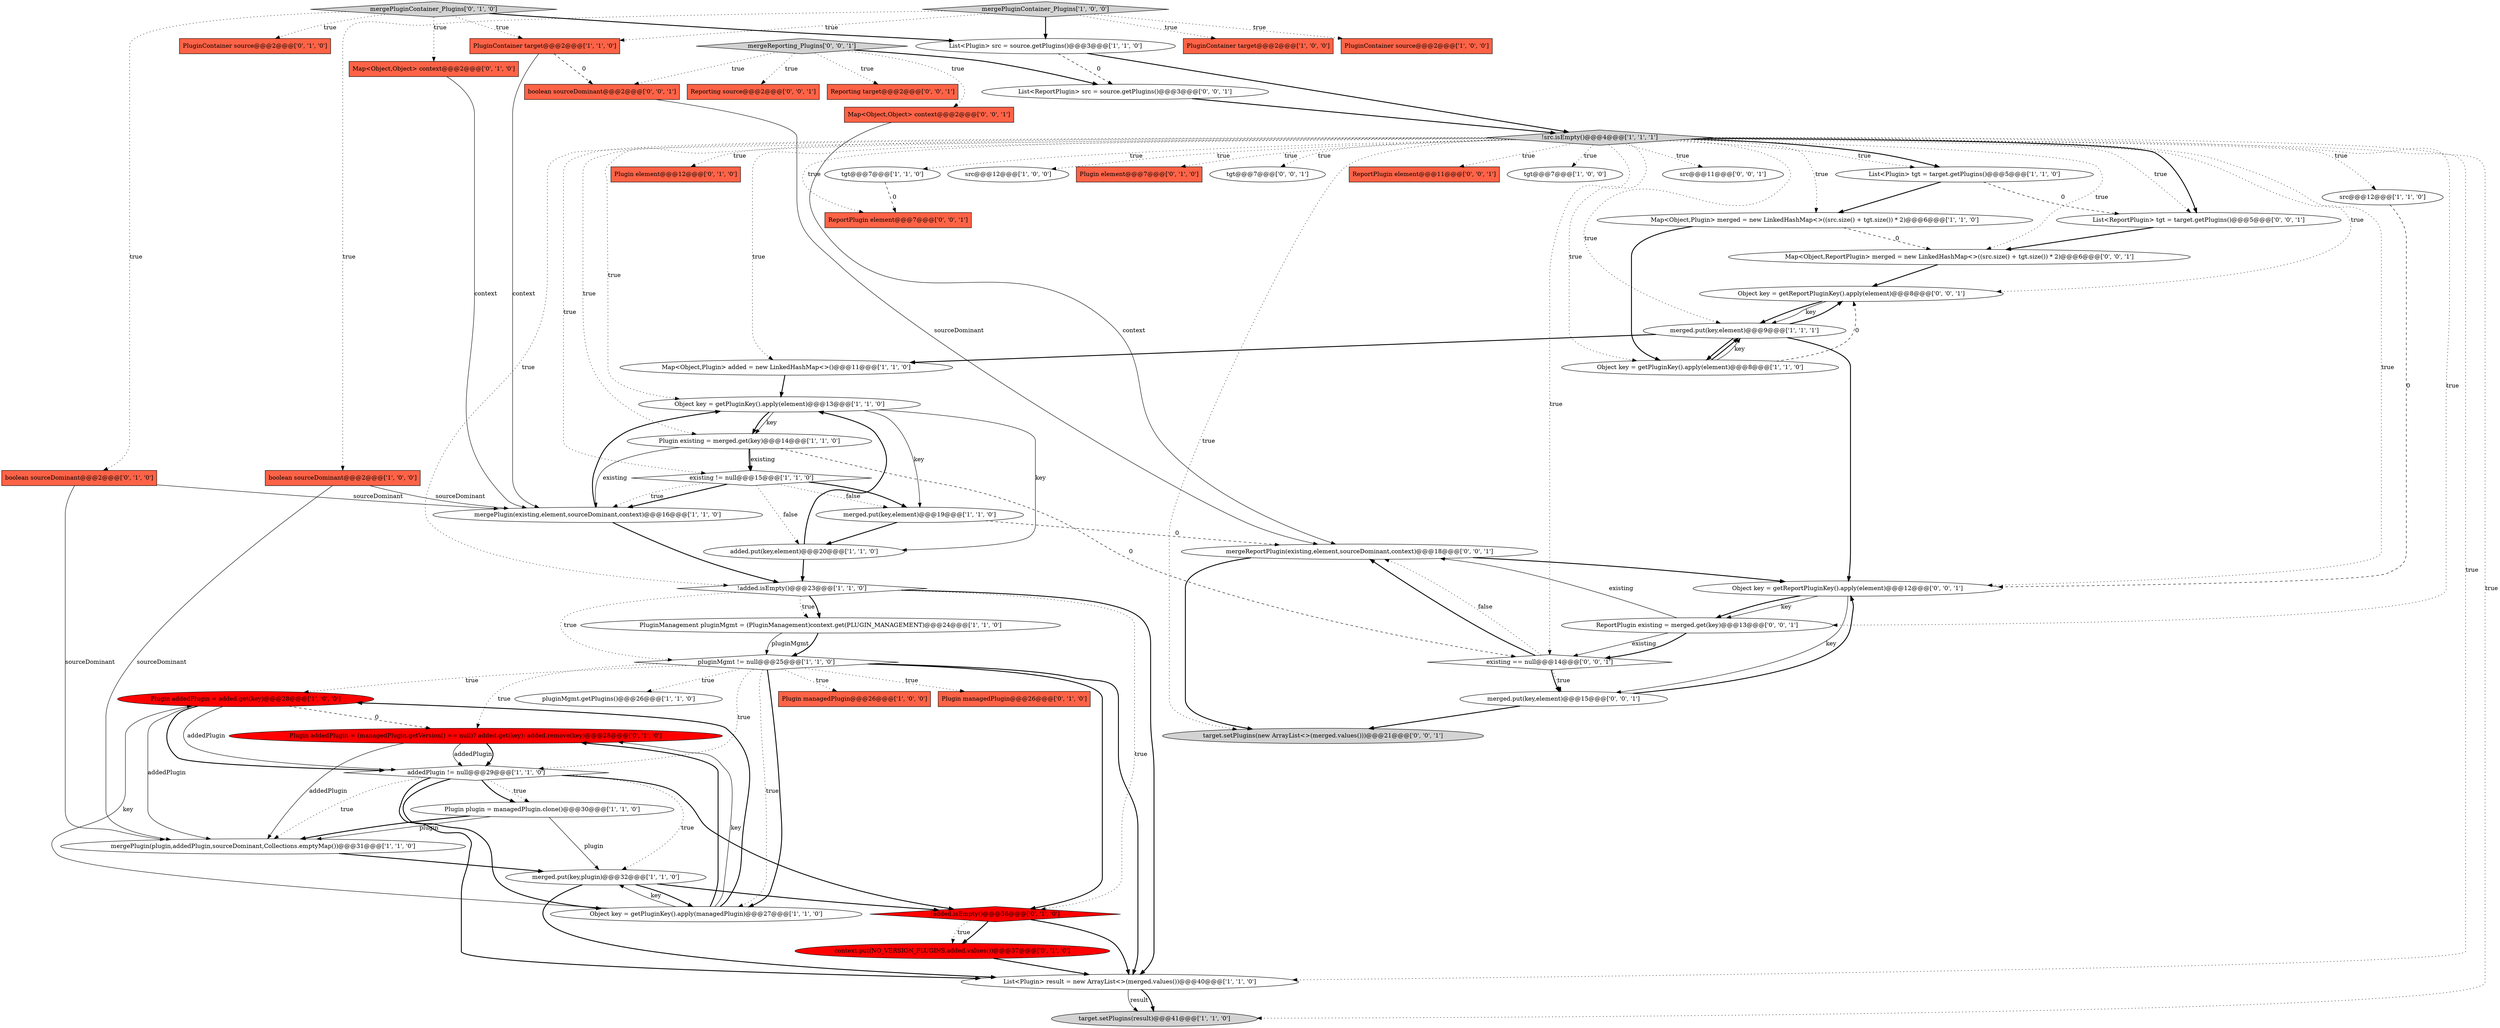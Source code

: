 digraph {
19 [style = filled, label = "src@@@12@@@['1', '0', '0']", fillcolor = white, shape = ellipse image = "AAA0AAABBB1BBB"];
5 [style = filled, label = "merged.put(key,plugin)@@@32@@@['1', '1', '0']", fillcolor = white, shape = ellipse image = "AAA0AAABBB1BBB"];
36 [style = filled, label = "Plugin element@@@7@@@['0', '1', '0']", fillcolor = tomato, shape = box image = "AAA0AAABBB2BBB"];
51 [style = filled, label = "tgt@@@7@@@['0', '0', '1']", fillcolor = white, shape = ellipse image = "AAA0AAABBB3BBB"];
1 [style = filled, label = "Map<Object,Plugin> merged = new LinkedHashMap<>((src.size() + tgt.size()) * 2)@@@6@@@['1', '1', '0']", fillcolor = white, shape = ellipse image = "AAA0AAABBB1BBB"];
25 [style = filled, label = "tgt@@@7@@@['1', '1', '0']", fillcolor = white, shape = ellipse image = "AAA0AAABBB1BBB"];
30 [style = filled, label = "src@@@12@@@['1', '1', '0']", fillcolor = white, shape = ellipse image = "AAA0AAABBB1BBB"];
48 [style = filled, label = "Map<Object,ReportPlugin> merged = new LinkedHashMap<>((src.size() + tgt.size()) * 2)@@@6@@@['0', '0', '1']", fillcolor = white, shape = ellipse image = "AAA0AAABBB3BBB"];
58 [style = filled, label = "Map<Object,Object> context@@@2@@@['0', '0', '1']", fillcolor = tomato, shape = box image = "AAA0AAABBB3BBB"];
10 [style = filled, label = "Plugin addedPlugin = added.get(key)@@@28@@@['1', '0', '0']", fillcolor = red, shape = ellipse image = "AAA1AAABBB1BBB"];
11 [style = filled, label = "PluginContainer target@@@2@@@['1', '0', '0']", fillcolor = tomato, shape = box image = "AAA0AAABBB1BBB"];
20 [style = filled, label = "!added.isEmpty()@@@23@@@['1', '1', '0']", fillcolor = white, shape = diamond image = "AAA0AAABBB1BBB"];
52 [style = filled, label = "List<ReportPlugin> src = source.getPlugins()@@@3@@@['0', '0', '1']", fillcolor = white, shape = ellipse image = "AAA0AAABBB3BBB"];
62 [style = filled, label = "ReportPlugin existing = merged.get(key)@@@13@@@['0', '0', '1']", fillcolor = white, shape = ellipse image = "AAA0AAABBB3BBB"];
2 [style = filled, label = "existing != null@@@15@@@['1', '1', '0']", fillcolor = white, shape = diamond image = "AAA0AAABBB1BBB"];
61 [style = filled, label = "ReportPlugin element@@@11@@@['0', '0', '1']", fillcolor = tomato, shape = box image = "AAA0AAABBB3BBB"];
47 [style = filled, label = "Reporting source@@@2@@@['0', '0', '1']", fillcolor = tomato, shape = box image = "AAA0AAABBB3BBB"];
31 [style = filled, label = "PluginManagement pluginMgmt = (PluginManagement)context.get(PLUGIN_MANAGEMENT)@@@24@@@['1', '1', '0']", fillcolor = white, shape = ellipse image = "AAA0AAABBB1BBB"];
17 [style = filled, label = "List<Plugin> result = new ArrayList<>(merged.values())@@@40@@@['1', '1', '0']", fillcolor = white, shape = ellipse image = "AAA0AAABBB1BBB"];
21 [style = filled, label = "tgt@@@7@@@['1', '0', '0']", fillcolor = white, shape = ellipse image = "AAA0AAABBB1BBB"];
50 [style = filled, label = "existing == null@@@14@@@['0', '0', '1']", fillcolor = white, shape = diamond image = "AAA0AAABBB3BBB"];
43 [style = filled, label = "!added.isEmpty()@@@36@@@['0', '1', '0']", fillcolor = red, shape = diamond image = "AAA1AAABBB2BBB"];
33 [style = filled, label = "List<Plugin> src = source.getPlugins()@@@3@@@['1', '1', '0']", fillcolor = white, shape = ellipse image = "AAA0AAABBB1BBB"];
28 [style = filled, label = "mergePlugin(existing,element,sourceDominant,context)@@@16@@@['1', '1', '0']", fillcolor = white, shape = ellipse image = "AAA0AAABBB1BBB"];
39 [style = filled, label = "PluginContainer source@@@2@@@['0', '1', '0']", fillcolor = tomato, shape = box image = "AAA0AAABBB2BBB"];
59 [style = filled, label = "Object key = getReportPluginKey().apply(element)@@@8@@@['0', '0', '1']", fillcolor = white, shape = ellipse image = "AAA0AAABBB3BBB"];
27 [style = filled, label = "Plugin plugin = managedPlugin.clone()@@@30@@@['1', '1', '0']", fillcolor = white, shape = ellipse image = "AAA0AAABBB1BBB"];
4 [style = filled, label = "pluginMgmt != null@@@25@@@['1', '1', '0']", fillcolor = white, shape = diamond image = "AAA0AAABBB1BBB"];
13 [style = filled, label = "Object key = getPluginKey().apply(managedPlugin)@@@27@@@['1', '1', '0']", fillcolor = white, shape = ellipse image = "AAA0AAABBB1BBB"];
24 [style = filled, label = "Plugin existing = merged.get(key)@@@14@@@['1', '1', '0']", fillcolor = white, shape = ellipse image = "AAA0AAABBB1BBB"];
49 [style = filled, label = "mergeReporting_Plugins['0', '0', '1']", fillcolor = lightgray, shape = diamond image = "AAA0AAABBB3BBB"];
18 [style = filled, label = "!src.isEmpty()@@@4@@@['1', '1', '1']", fillcolor = lightgray, shape = diamond image = "AAA0AAABBB1BBB"];
56 [style = filled, label = "target.setPlugins(new ArrayList<>(merged.values()))@@@21@@@['0', '0', '1']", fillcolor = lightgray, shape = ellipse image = "AAA0AAABBB3BBB"];
42 [style = filled, label = "mergePluginContainer_Plugins['0', '1', '0']", fillcolor = lightgray, shape = diamond image = "AAA0AAABBB2BBB"];
15 [style = filled, label = "merged.put(key,element)@@@19@@@['1', '1', '0']", fillcolor = white, shape = ellipse image = "AAA0AAABBB1BBB"];
54 [style = filled, label = "src@@@11@@@['0', '0', '1']", fillcolor = white, shape = ellipse image = "AAA0AAABBB3BBB"];
34 [style = filled, label = "pluginMgmt.getPlugins()@@@26@@@['1', '1', '0']", fillcolor = white, shape = ellipse image = "AAA0AAABBB1BBB"];
12 [style = filled, label = "PluginContainer source@@@2@@@['1', '0', '0']", fillcolor = tomato, shape = box image = "AAA0AAABBB1BBB"];
8 [style = filled, label = "Object key = getPluginKey().apply(element)@@@13@@@['1', '1', '0']", fillcolor = white, shape = ellipse image = "AAA0AAABBB1BBB"];
44 [style = filled, label = "context.put(NO_VERSION_PLUGINS,added.values())@@@37@@@['0', '1', '0']", fillcolor = red, shape = ellipse image = "AAA1AAABBB2BBB"];
37 [style = filled, label = "Plugin addedPlugin = (managedPlugin.getVersion() == null)? added.get(key): added.remove(key)@@@28@@@['0', '1', '0']", fillcolor = red, shape = ellipse image = "AAA1AAABBB2BBB"];
46 [style = filled, label = "merged.put(key,element)@@@15@@@['0', '0', '1']", fillcolor = white, shape = ellipse image = "AAA0AAABBB3BBB"];
57 [style = filled, label = "Reporting target@@@2@@@['0', '0', '1']", fillcolor = tomato, shape = box image = "AAA0AAABBB3BBB"];
60 [style = filled, label = "mergeReportPlugin(existing,element,sourceDominant,context)@@@18@@@['0', '0', '1']", fillcolor = white, shape = ellipse image = "AAA0AAABBB3BBB"];
40 [style = filled, label = "boolean sourceDominant@@@2@@@['0', '1', '0']", fillcolor = tomato, shape = box image = "AAA0AAABBB2BBB"];
9 [style = filled, label = "merged.put(key,element)@@@9@@@['1', '1', '1']", fillcolor = white, shape = ellipse image = "AAA0AAABBB1BBB"];
14 [style = filled, label = "boolean sourceDominant@@@2@@@['1', '0', '0']", fillcolor = tomato, shape = box image = "AAA0AAABBB1BBB"];
32 [style = filled, label = "PluginContainer target@@@2@@@['1', '1', '0']", fillcolor = tomato, shape = box image = "AAA0AAABBB1BBB"];
16 [style = filled, label = "addedPlugin != null@@@29@@@['1', '1', '0']", fillcolor = white, shape = diamond image = "AAA0AAABBB1BBB"];
6 [style = filled, label = "Object key = getPluginKey().apply(element)@@@8@@@['1', '1', '0']", fillcolor = white, shape = ellipse image = "AAA0AAABBB1BBB"];
26 [style = filled, label = "Plugin managedPlugin@@@26@@@['1', '0', '0']", fillcolor = tomato, shape = box image = "AAA0AAABBB1BBB"];
22 [style = filled, label = "mergePlugin(plugin,addedPlugin,sourceDominant,Collections.emptyMap())@@@31@@@['1', '1', '0']", fillcolor = white, shape = ellipse image = "AAA0AAABBB1BBB"];
53 [style = filled, label = "Object key = getReportPluginKey().apply(element)@@@12@@@['0', '0', '1']", fillcolor = white, shape = ellipse image = "AAA0AAABBB3BBB"];
41 [style = filled, label = "Map<Object,Object> context@@@2@@@['0', '1', '0']", fillcolor = tomato, shape = box image = "AAA0AAABBB2BBB"];
63 [style = filled, label = "boolean sourceDominant@@@2@@@['0', '0', '1']", fillcolor = tomato, shape = box image = "AAA0AAABBB3BBB"];
45 [style = filled, label = "List<ReportPlugin> tgt = target.getPlugins()@@@5@@@['0', '0', '1']", fillcolor = white, shape = ellipse image = "AAA0AAABBB3BBB"];
3 [style = filled, label = "added.put(key,element)@@@20@@@['1', '1', '0']", fillcolor = white, shape = ellipse image = "AAA0AAABBB1BBB"];
38 [style = filled, label = "Plugin element@@@12@@@['0', '1', '0']", fillcolor = tomato, shape = box image = "AAA0AAABBB2BBB"];
35 [style = filled, label = "Plugin managedPlugin@@@26@@@['0', '1', '0']", fillcolor = tomato, shape = box image = "AAA0AAABBB2BBB"];
23 [style = filled, label = "Map<Object,Plugin> added = new LinkedHashMap<>()@@@11@@@['1', '1', '0']", fillcolor = white, shape = ellipse image = "AAA0AAABBB1BBB"];
0 [style = filled, label = "target.setPlugins(result)@@@41@@@['1', '1', '0']", fillcolor = lightgray, shape = ellipse image = "AAA0AAABBB1BBB"];
55 [style = filled, label = "ReportPlugin element@@@7@@@['0', '0', '1']", fillcolor = tomato, shape = box image = "AAA0AAABBB3BBB"];
29 [style = filled, label = "mergePluginContainer_Plugins['1', '0', '0']", fillcolor = lightgray, shape = diamond image = "AAA0AAABBB1BBB"];
7 [style = filled, label = "List<Plugin> tgt = target.getPlugins()@@@5@@@['1', '1', '0']", fillcolor = white, shape = ellipse image = "AAA0AAABBB1BBB"];
37->16 [style = solid, label="addedPlugin"];
9->53 [style = bold, label=""];
50->60 [style = dotted, label="false"];
28->20 [style = bold, label=""];
32->63 [style = dashed, label="0"];
59->9 [style = bold, label=""];
13->5 [style = solid, label="key"];
10->22 [style = solid, label="addedPlugin"];
60->53 [style = bold, label=""];
15->60 [style = dashed, label="0"];
18->38 [style = dotted, label="true"];
18->20 [style = dotted, label="true"];
45->48 [style = bold, label=""];
18->45 [style = bold, label=""];
9->6 [style = bold, label=""];
33->18 [style = bold, label=""];
20->43 [style = dotted, label="true"];
29->14 [style = dotted, label="true"];
20->31 [style = dotted, label="true"];
2->15 [style = bold, label=""];
13->10 [style = solid, label="key"];
16->5 [style = dotted, label="true"];
16->43 [style = bold, label=""];
18->55 [style = dotted, label="true"];
18->56 [style = dotted, label="true"];
25->55 [style = dashed, label="0"];
31->4 [style = solid, label="pluginMgmt"];
24->28 [style = solid, label="existing"];
43->44 [style = bold, label=""];
2->28 [style = bold, label=""];
42->32 [style = dotted, label="true"];
18->23 [style = dotted, label="true"];
7->1 [style = bold, label=""];
1->48 [style = dashed, label="0"];
8->3 [style = solid, label="key"];
4->35 [style = dotted, label="true"];
8->24 [style = solid, label="key"];
31->4 [style = bold, label=""];
18->8 [style = dotted, label="true"];
20->31 [style = bold, label=""];
16->17 [style = bold, label=""];
23->8 [style = bold, label=""];
40->22 [style = solid, label="sourceDominant"];
27->22 [style = bold, label=""];
5->17 [style = bold, label=""];
22->5 [style = bold, label=""];
44->17 [style = bold, label=""];
2->28 [style = dotted, label="true"];
18->6 [style = dotted, label="true"];
4->13 [style = dotted, label="true"];
18->45 [style = dotted, label="true"];
13->37 [style = bold, label=""];
6->59 [style = dashed, label="0"];
49->47 [style = dotted, label="true"];
33->52 [style = dashed, label="0"];
52->18 [style = bold, label=""];
49->57 [style = dotted, label="true"];
17->0 [style = solid, label="result"];
24->50 [style = dashed, label="0"];
18->0 [style = dotted, label="true"];
13->37 [style = solid, label="key"];
18->17 [style = dotted, label="true"];
18->7 [style = bold, label=""];
29->32 [style = dotted, label="true"];
37->16 [style = bold, label=""];
18->53 [style = dotted, label="true"];
4->26 [style = dotted, label="true"];
60->56 [style = bold, label=""];
8->24 [style = bold, label=""];
32->28 [style = solid, label="context"];
42->39 [style = dotted, label="true"];
13->10 [style = bold, label=""];
63->60 [style = solid, label="sourceDominant"];
62->60 [style = solid, label="existing"];
16->13 [style = bold, label=""];
46->56 [style = bold, label=""];
18->7 [style = dotted, label="true"];
4->17 [style = bold, label=""];
16->27 [style = bold, label=""];
2->15 [style = dotted, label="false"];
4->10 [style = dotted, label="true"];
18->1 [style = dotted, label="true"];
4->13 [style = bold, label=""];
53->62 [style = solid, label="key"];
18->24 [style = dotted, label="true"];
18->21 [style = dotted, label="true"];
18->19 [style = dotted, label="true"];
2->3 [style = dotted, label="false"];
18->36 [style = dotted, label="true"];
18->50 [style = dotted, label="true"];
15->3 [style = bold, label=""];
42->40 [style = dotted, label="true"];
53->62 [style = bold, label=""];
42->41 [style = dotted, label="true"];
37->22 [style = solid, label="addedPlugin"];
43->17 [style = bold, label=""];
43->44 [style = dotted, label="true"];
4->37 [style = dotted, label="true"];
18->61 [style = dotted, label="true"];
1->6 [style = bold, label=""];
17->0 [style = bold, label=""];
53->46 [style = solid, label="key"];
50->46 [style = dotted, label="true"];
50->60 [style = bold, label=""];
10->16 [style = bold, label=""];
18->62 [style = dotted, label="true"];
20->4 [style = dotted, label="true"];
7->45 [style = dashed, label="0"];
9->59 [style = bold, label=""];
3->8 [style = bold, label=""];
5->13 [style = bold, label=""];
28->8 [style = bold, label=""];
18->9 [style = dotted, label="true"];
49->63 [style = dotted, label="true"];
16->27 [style = dotted, label="true"];
27->22 [style = solid, label="plugin"];
18->2 [style = dotted, label="true"];
29->11 [style = dotted, label="true"];
48->59 [style = bold, label=""];
20->17 [style = bold, label=""];
14->28 [style = solid, label="sourceDominant"];
4->43 [style = bold, label=""];
24->2 [style = bold, label=""];
18->25 [style = dotted, label="true"];
10->16 [style = solid, label="addedPlugin"];
50->46 [style = bold, label=""];
27->5 [style = solid, label="plugin"];
46->53 [style = bold, label=""];
49->58 [style = dotted, label="true"];
18->48 [style = dotted, label="true"];
40->28 [style = solid, label="sourceDominant"];
42->33 [style = bold, label=""];
29->12 [style = dotted, label="true"];
16->22 [style = dotted, label="true"];
30->53 [style = dashed, label="0"];
8->15 [style = solid, label="key"];
5->43 [style = bold, label=""];
9->23 [style = bold, label=""];
3->20 [style = bold, label=""];
29->33 [style = bold, label=""];
58->60 [style = solid, label="context"];
49->52 [style = bold, label=""];
62->50 [style = solid, label="existing"];
41->28 [style = solid, label="context"];
14->22 [style = solid, label="sourceDominant"];
24->2 [style = solid, label="existing"];
6->9 [style = solid, label="key"];
62->50 [style = bold, label=""];
4->34 [style = dotted, label="true"];
10->37 [style = dashed, label="0"];
4->16 [style = dotted, label="true"];
6->9 [style = bold, label=""];
59->9 [style = solid, label="key"];
18->51 [style = dotted, label="true"];
18->59 [style = dotted, label="true"];
18->54 [style = dotted, label="true"];
18->30 [style = dotted, label="true"];
}
